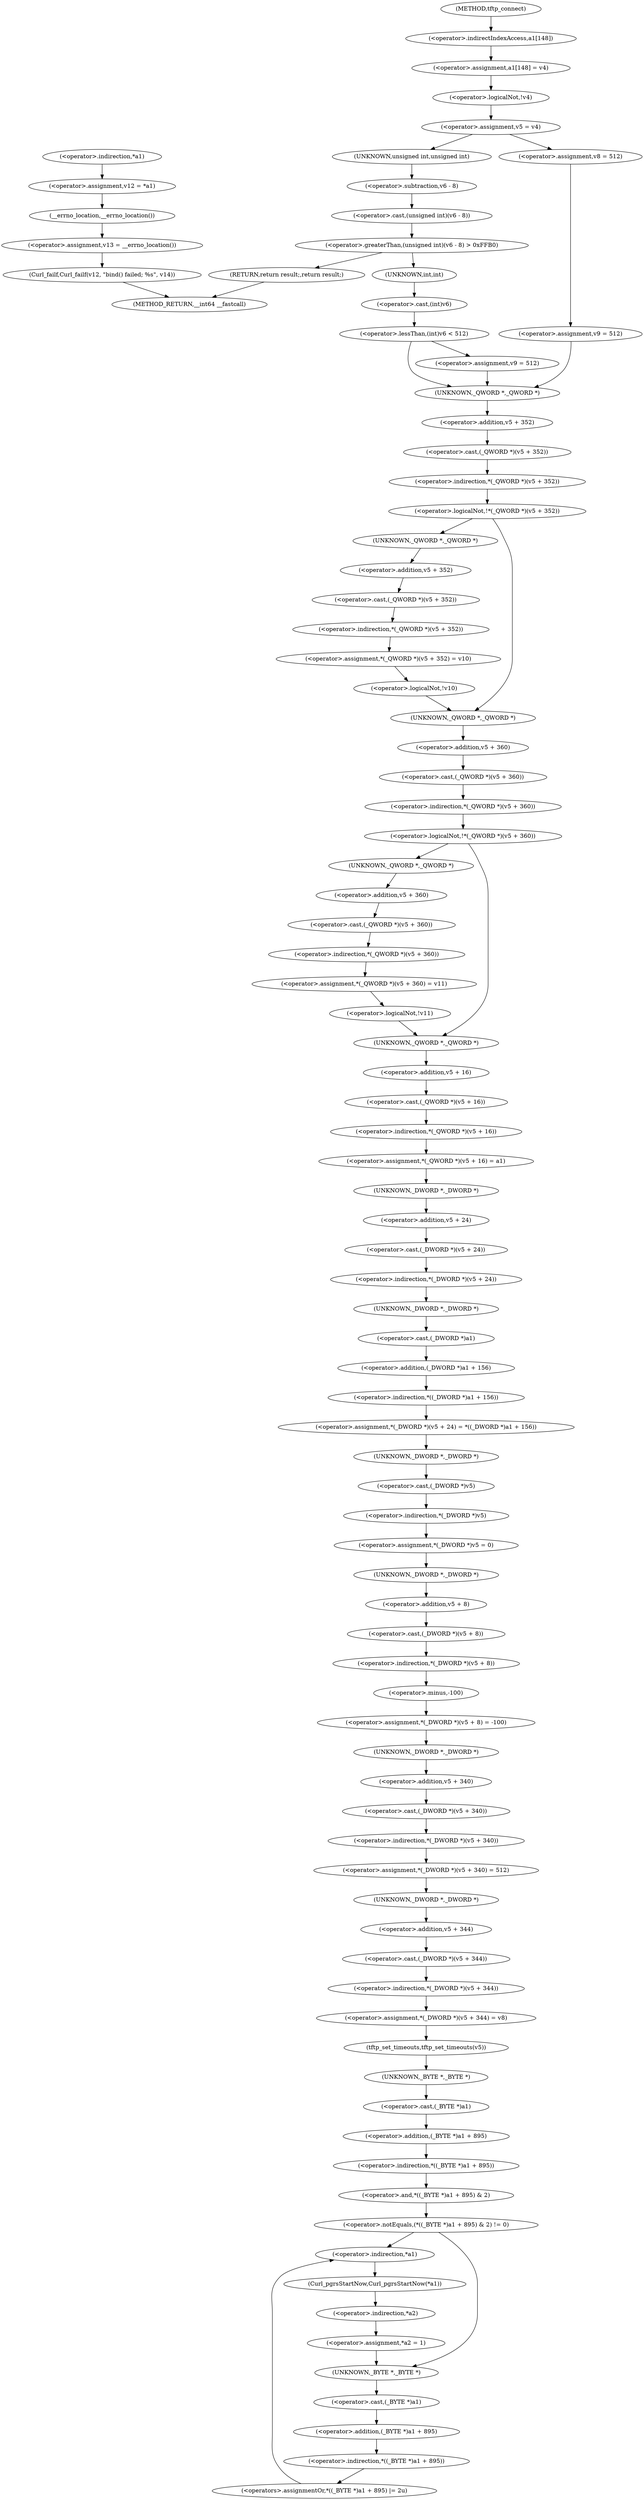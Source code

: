 digraph tftp_connect {  
"1000129" [label = "(<operator>.assignment,a1[148] = v4)" ]
"1000130" [label = "(<operator>.indirectIndexAccess,a1[148])" ]
"1000135" [label = "(<operator>.logicalNot,!v4)" ]
"1000138" [label = "(<operator>.assignment,v5 = v4)" ]
"1000146" [label = "(<operator>.greaterThan,(unsigned int)(v6 - 8) > 0xFFB0)" ]
"1000147" [label = "(<operator>.cast,(unsigned int)(v6 - 8))" ]
"1000148" [label = "(UNKNOWN,unsigned int,unsigned int)" ]
"1000149" [label = "(<operator>.subtraction,v6 - 8)" ]
"1000153" [label = "(RETURN,return result;,return result;)" ]
"1000156" [label = "(<operator>.lessThan,(int)v6 < 512)" ]
"1000157" [label = "(<operator>.cast,(int)v6)" ]
"1000158" [label = "(UNKNOWN,int,int)" ]
"1000161" [label = "(<operator>.assignment,v9 = 512)" ]
"1000167" [label = "(<operator>.assignment,v8 = 512)" ]
"1000170" [label = "(<operator>.assignment,v9 = 512)" ]
"1000174" [label = "(<operator>.logicalNot,!*(_QWORD *)(v5 + 352))" ]
"1000175" [label = "(<operator>.indirection,*(_QWORD *)(v5 + 352))" ]
"1000176" [label = "(<operator>.cast,(_QWORD *)(v5 + 352))" ]
"1000177" [label = "(UNKNOWN,_QWORD *,_QWORD *)" ]
"1000178" [label = "(<operator>.addition,v5 + 352)" ]
"1000182" [label = "(<operator>.assignment,*(_QWORD *)(v5 + 352) = v10)" ]
"1000183" [label = "(<operator>.indirection,*(_QWORD *)(v5 + 352))" ]
"1000184" [label = "(<operator>.cast,(_QWORD *)(v5 + 352))" ]
"1000185" [label = "(UNKNOWN,_QWORD *,_QWORD *)" ]
"1000186" [label = "(<operator>.addition,v5 + 352)" ]
"1000191" [label = "(<operator>.logicalNot,!v10)" ]
"1000195" [label = "(<operator>.logicalNot,!*(_QWORD *)(v5 + 360))" ]
"1000196" [label = "(<operator>.indirection,*(_QWORD *)(v5 + 360))" ]
"1000197" [label = "(<operator>.cast,(_QWORD *)(v5 + 360))" ]
"1000198" [label = "(UNKNOWN,_QWORD *,_QWORD *)" ]
"1000199" [label = "(<operator>.addition,v5 + 360)" ]
"1000203" [label = "(<operator>.assignment,*(_QWORD *)(v5 + 360) = v11)" ]
"1000204" [label = "(<operator>.indirection,*(_QWORD *)(v5 + 360))" ]
"1000205" [label = "(<operator>.cast,(_QWORD *)(v5 + 360))" ]
"1000206" [label = "(UNKNOWN,_QWORD *,_QWORD *)" ]
"1000207" [label = "(<operator>.addition,v5 + 360)" ]
"1000212" [label = "(<operator>.logicalNot,!v11)" ]
"1000215" [label = "(<operator>.assignment,*(_QWORD *)(v5 + 16) = a1)" ]
"1000216" [label = "(<operator>.indirection,*(_QWORD *)(v5 + 16))" ]
"1000217" [label = "(<operator>.cast,(_QWORD *)(v5 + 16))" ]
"1000218" [label = "(UNKNOWN,_QWORD *,_QWORD *)" ]
"1000219" [label = "(<operator>.addition,v5 + 16)" ]
"1000223" [label = "(<operator>.assignment,*(_DWORD *)(v5 + 24) = *((_DWORD *)a1 + 156))" ]
"1000224" [label = "(<operator>.indirection,*(_DWORD *)(v5 + 24))" ]
"1000225" [label = "(<operator>.cast,(_DWORD *)(v5 + 24))" ]
"1000226" [label = "(UNKNOWN,_DWORD *,_DWORD *)" ]
"1000227" [label = "(<operator>.addition,v5 + 24)" ]
"1000230" [label = "(<operator>.indirection,*((_DWORD *)a1 + 156))" ]
"1000231" [label = "(<operator>.addition,(_DWORD *)a1 + 156)" ]
"1000232" [label = "(<operator>.cast,(_DWORD *)a1)" ]
"1000233" [label = "(UNKNOWN,_DWORD *,_DWORD *)" ]
"1000236" [label = "(<operator>.assignment,*(_DWORD *)v5 = 0)" ]
"1000237" [label = "(<operator>.indirection,*(_DWORD *)v5)" ]
"1000238" [label = "(<operator>.cast,(_DWORD *)v5)" ]
"1000239" [label = "(UNKNOWN,_DWORD *,_DWORD *)" ]
"1000242" [label = "(<operator>.assignment,*(_DWORD *)(v5 + 8) = -100)" ]
"1000243" [label = "(<operator>.indirection,*(_DWORD *)(v5 + 8))" ]
"1000244" [label = "(<operator>.cast,(_DWORD *)(v5 + 8))" ]
"1000245" [label = "(UNKNOWN,_DWORD *,_DWORD *)" ]
"1000246" [label = "(<operator>.addition,v5 + 8)" ]
"1000249" [label = "(<operator>.minus,-100)" ]
"1000251" [label = "(<operator>.assignment,*(_DWORD *)(v5 + 340) = 512)" ]
"1000252" [label = "(<operator>.indirection,*(_DWORD *)(v5 + 340))" ]
"1000253" [label = "(<operator>.cast,(_DWORD *)(v5 + 340))" ]
"1000254" [label = "(UNKNOWN,_DWORD *,_DWORD *)" ]
"1000255" [label = "(<operator>.addition,v5 + 340)" ]
"1000259" [label = "(<operator>.assignment,*(_DWORD *)(v5 + 344) = v8)" ]
"1000260" [label = "(<operator>.indirection,*(_DWORD *)(v5 + 344))" ]
"1000261" [label = "(<operator>.cast,(_DWORD *)(v5 + 344))" ]
"1000262" [label = "(UNKNOWN,_DWORD *,_DWORD *)" ]
"1000263" [label = "(<operator>.addition,v5 + 344)" ]
"1000267" [label = "(tftp_set_timeouts,tftp_set_timeouts(v5))" ]
"1000270" [label = "(<operator>.notEquals,(*((_BYTE *)a1 + 895) & 2) != 0)" ]
"1000271" [label = "(<operator>.and,*((_BYTE *)a1 + 895) & 2)" ]
"1000272" [label = "(<operator>.indirection,*((_BYTE *)a1 + 895))" ]
"1000273" [label = "(<operator>.addition,(_BYTE *)a1 + 895)" ]
"1000274" [label = "(<operator>.cast,(_BYTE *)a1)" ]
"1000275" [label = "(UNKNOWN,_BYTE *,_BYTE *)" ]
"1000282" [label = "(Curl_pgrsStartNow,Curl_pgrsStartNow(*a1))" ]
"1000283" [label = "(<operator>.indirection,*a1)" ]
"1000285" [label = "(<operator>.assignment,*a2 = 1)" ]
"1000286" [label = "(<operator>.indirection,*a2)" ]
"1000291" [label = "(<operators>.assignmentOr,*((_BYTE *)a1 + 895) |= 2u)" ]
"1000292" [label = "(<operator>.indirection,*((_BYTE *)a1 + 895))" ]
"1000293" [label = "(<operator>.addition,(_BYTE *)a1 + 895)" ]
"1000294" [label = "(<operator>.cast,(_BYTE *)a1)" ]
"1000295" [label = "(UNKNOWN,_BYTE *,_BYTE *)" ]
"1000300" [label = "(<operator>.assignment,v12 = *a1)" ]
"1000302" [label = "(<operator>.indirection,*a1)" ]
"1000304" [label = "(<operator>.assignment,v13 = __errno_location())" ]
"1000306" [label = "(__errno_location,__errno_location())" ]
"1000307" [label = "(Curl_failf,Curl_failf(v12, \"bind() failed; %s\", v14))" ]
"1000113" [label = "(METHOD,tftp_connect)" ]
"1000312" [label = "(METHOD_RETURN,__int64 __fastcall)" ]
  "1000129" -> "1000135" 
  "1000130" -> "1000129" 
  "1000135" -> "1000138" 
  "1000138" -> "1000148" 
  "1000138" -> "1000167" 
  "1000146" -> "1000158" 
  "1000146" -> "1000153" 
  "1000147" -> "1000146" 
  "1000148" -> "1000149" 
  "1000149" -> "1000147" 
  "1000153" -> "1000312" 
  "1000156" -> "1000177" 
  "1000156" -> "1000161" 
  "1000157" -> "1000156" 
  "1000158" -> "1000157" 
  "1000161" -> "1000177" 
  "1000167" -> "1000170" 
  "1000170" -> "1000177" 
  "1000174" -> "1000185" 
  "1000174" -> "1000198" 
  "1000175" -> "1000174" 
  "1000176" -> "1000175" 
  "1000177" -> "1000178" 
  "1000178" -> "1000176" 
  "1000182" -> "1000191" 
  "1000183" -> "1000182" 
  "1000184" -> "1000183" 
  "1000185" -> "1000186" 
  "1000186" -> "1000184" 
  "1000191" -> "1000198" 
  "1000195" -> "1000206" 
  "1000195" -> "1000218" 
  "1000196" -> "1000195" 
  "1000197" -> "1000196" 
  "1000198" -> "1000199" 
  "1000199" -> "1000197" 
  "1000203" -> "1000212" 
  "1000204" -> "1000203" 
  "1000205" -> "1000204" 
  "1000206" -> "1000207" 
  "1000207" -> "1000205" 
  "1000212" -> "1000218" 
  "1000215" -> "1000226" 
  "1000216" -> "1000215" 
  "1000217" -> "1000216" 
  "1000218" -> "1000219" 
  "1000219" -> "1000217" 
  "1000223" -> "1000239" 
  "1000224" -> "1000233" 
  "1000225" -> "1000224" 
  "1000226" -> "1000227" 
  "1000227" -> "1000225" 
  "1000230" -> "1000223" 
  "1000231" -> "1000230" 
  "1000232" -> "1000231" 
  "1000233" -> "1000232" 
  "1000236" -> "1000245" 
  "1000237" -> "1000236" 
  "1000238" -> "1000237" 
  "1000239" -> "1000238" 
  "1000242" -> "1000254" 
  "1000243" -> "1000249" 
  "1000244" -> "1000243" 
  "1000245" -> "1000246" 
  "1000246" -> "1000244" 
  "1000249" -> "1000242" 
  "1000251" -> "1000262" 
  "1000252" -> "1000251" 
  "1000253" -> "1000252" 
  "1000254" -> "1000255" 
  "1000255" -> "1000253" 
  "1000259" -> "1000267" 
  "1000260" -> "1000259" 
  "1000261" -> "1000260" 
  "1000262" -> "1000263" 
  "1000263" -> "1000261" 
  "1000267" -> "1000275" 
  "1000270" -> "1000295" 
  "1000270" -> "1000283" 
  "1000271" -> "1000270" 
  "1000272" -> "1000271" 
  "1000273" -> "1000272" 
  "1000274" -> "1000273" 
  "1000275" -> "1000274" 
  "1000282" -> "1000286" 
  "1000283" -> "1000282" 
  "1000285" -> "1000295" 
  "1000286" -> "1000285" 
  "1000291" -> "1000283" 
  "1000292" -> "1000291" 
  "1000293" -> "1000292" 
  "1000294" -> "1000293" 
  "1000295" -> "1000294" 
  "1000300" -> "1000306" 
  "1000302" -> "1000300" 
  "1000304" -> "1000307" 
  "1000306" -> "1000304" 
  "1000307" -> "1000312" 
  "1000113" -> "1000130" 
}
